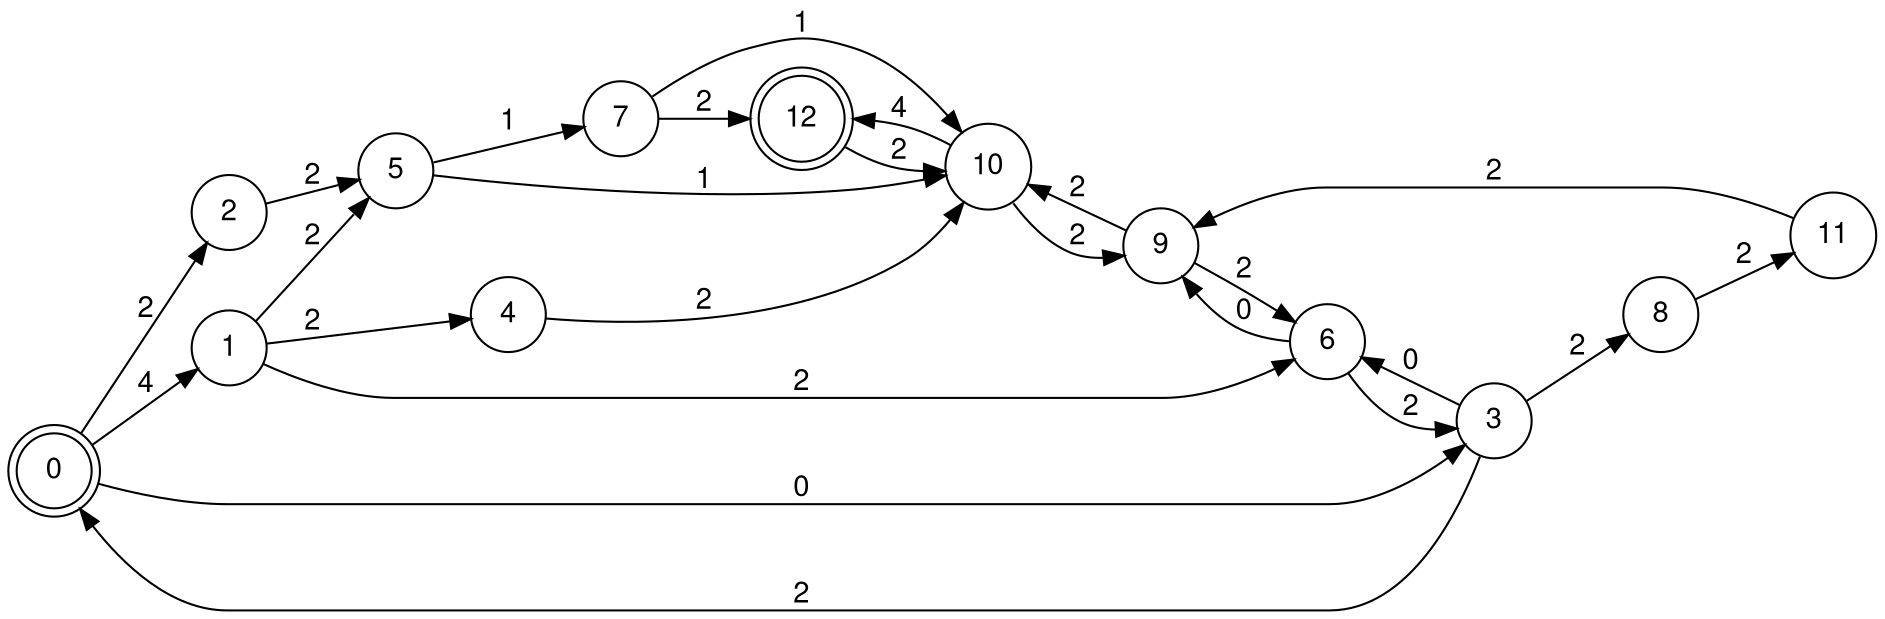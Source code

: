 digraph finite_state_machine {

	fontname="Helvetica,Arial,sans-serif"

	node [fontname="Helvetica,Arial,sans-serif"]

	edge [fontname="Helvetica,Arial,sans-serif"]

	rankdir=LR;

  node [shape = doublecircle]; 0 12;

  node [shape = circle];
7 -> 10 [label = "1"];7 -> 12 [label = "2"];5 -> 7 [label = "1"];5 -> 10 [label = "1"];11 -> 9 [label = "2"];8 -> 11 [label = "2"];2 -> 5 [label = "2"];1 -> 5 [label = "2"];1 -> 6 [label = "2"];1 -> 4 [label = "2"];4 -> 10 [label = "2"];0 -> 1 [label = "4"];0 -> 2 [label = "2"];0 -> 3 [label = "0"];3 -> 8 [label = "2"];3 -> 0 [label = "2"];3 -> 6 [label = "0"];6 -> 3 [label = "2"];6 -> 9 [label = "0"];9 -> 6 [label = "2"];9 -> 10 [label = "2"];10 -> 9 [label = "2"];10 -> 12 [label = "4"];12 -> 10 [label = "2"];}
